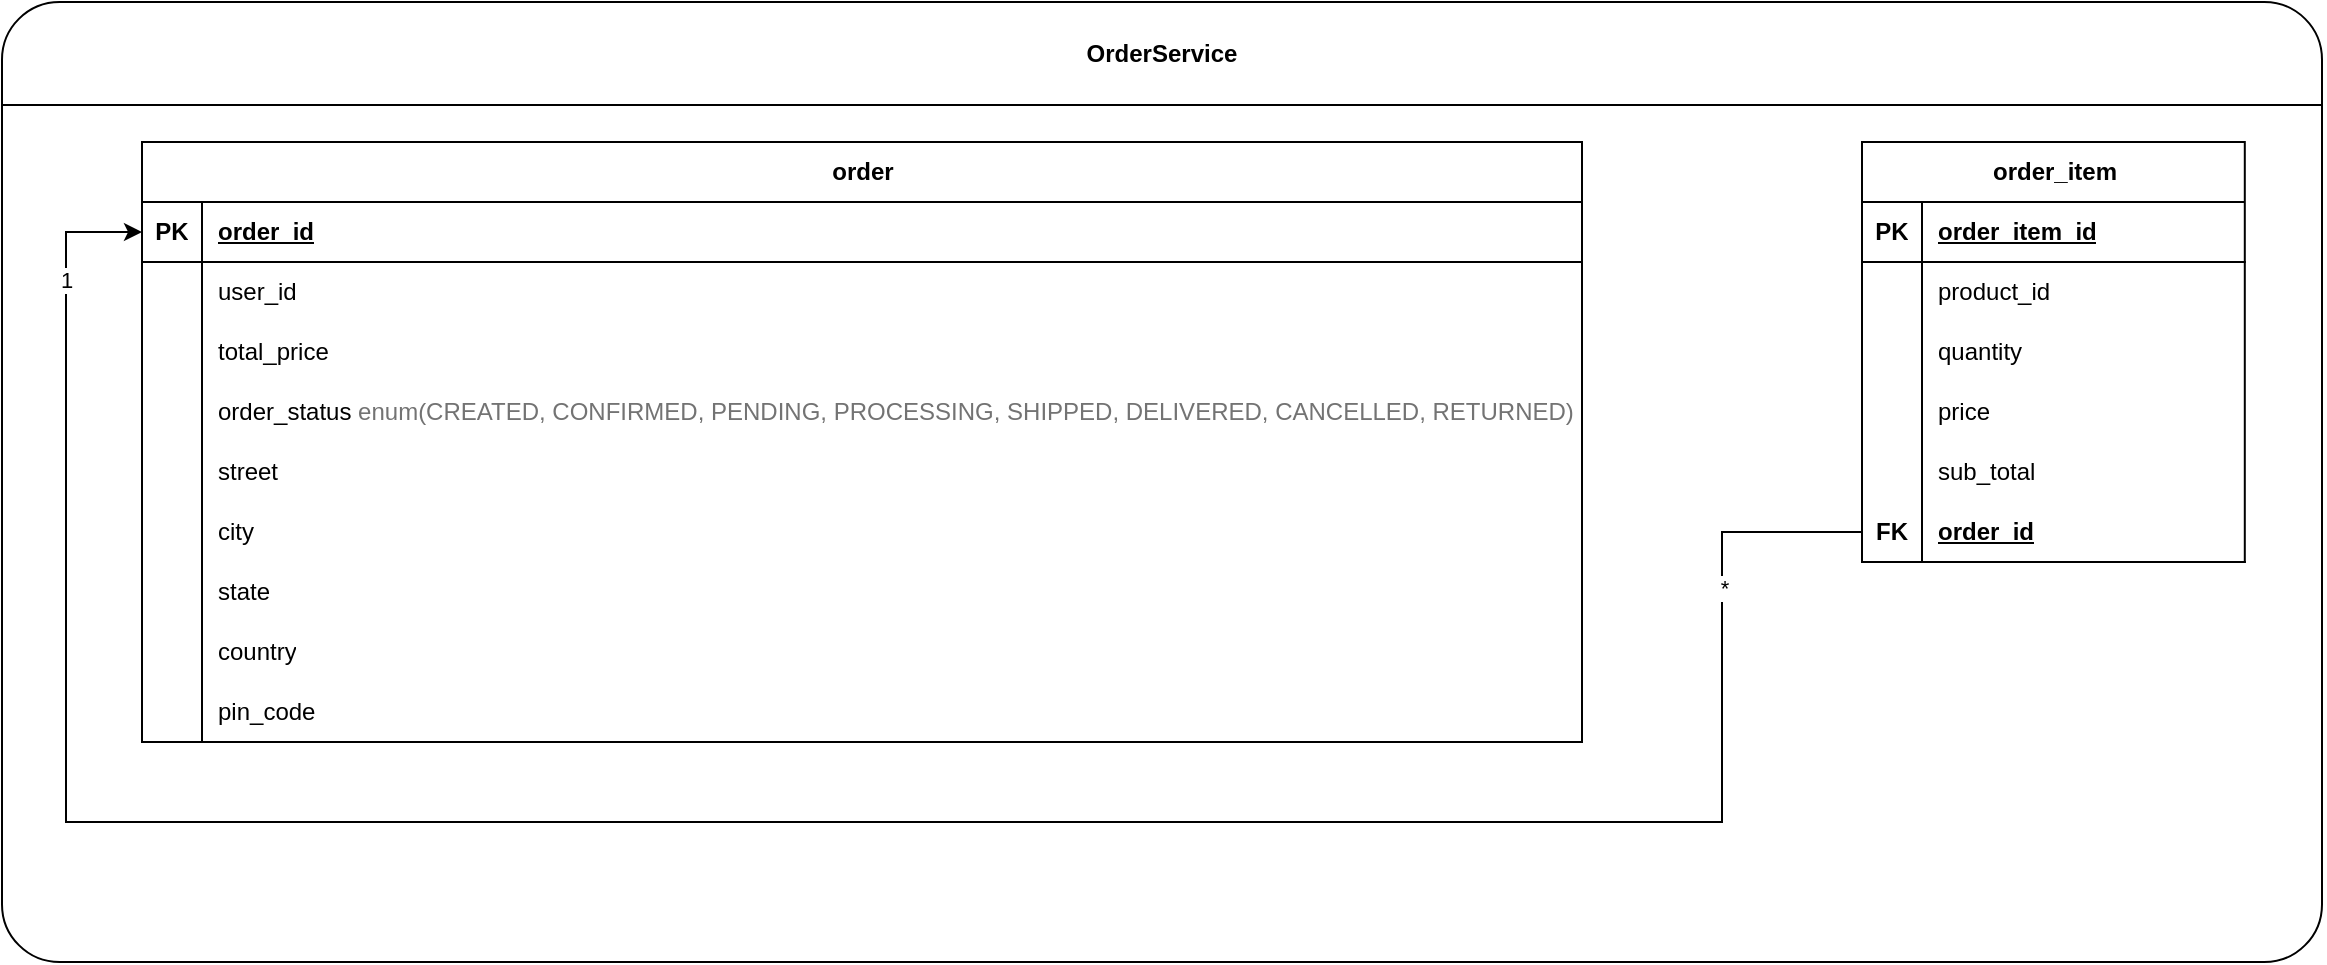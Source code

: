 <mxfile version="26.0.9">
  <diagram name="Page-1" id="Ye_pYLKxplsUS5p4pIof">
    <mxGraphModel dx="1434" dy="907" grid="1" gridSize="10" guides="1" tooltips="1" connect="1" arrows="1" fold="1" page="1" pageScale="1" pageWidth="1600" pageHeight="900" math="0" shadow="0" adaptiveColors="none">
      <root>
        <mxCell id="0" />
        <mxCell id="1" parent="0" />
        <mxCell id="tp5zUvMo0rK7sj7247qz-57" value="" style="group;movable=0;resizable=0;rotatable=0;deletable=0;editable=0;locked=1;connectable=0;" vertex="1" connectable="0" parent="1">
          <mxGeometry x="160" y="160" width="1160" height="480" as="geometry" />
        </mxCell>
        <mxCell id="tp5zUvMo0rK7sj7247qz-58" value="" style="rounded=1;whiteSpace=wrap;html=1;container=0;arcSize=6;movable=1;resizable=1;rotatable=1;deletable=1;editable=1;locked=0;connectable=1;" vertex="1" parent="tp5zUvMo0rK7sj7247qz-57">
          <mxGeometry width="1160" height="480" as="geometry" />
        </mxCell>
        <mxCell id="tp5zUvMo0rK7sj7247qz-59" value="" style="endArrow=none;html=1;rounded=0;exitX=0;exitY=0.25;exitDx=0;exitDy=0;entryX=1;entryY=0.25;entryDx=0;entryDy=0;movable=1;resizable=1;rotatable=1;deletable=1;editable=1;locked=0;connectable=1;" edge="1" parent="tp5zUvMo0rK7sj7247qz-57">
          <mxGeometry width="50" height="50" relative="1" as="geometry">
            <mxPoint y="51.463" as="sourcePoint" />
            <mxPoint x="1160.0" y="51.463" as="targetPoint" />
          </mxGeometry>
        </mxCell>
        <mxCell id="tp5zUvMo0rK7sj7247qz-60" value="&lt;b&gt;&lt;font style=&quot;font-size: 12px;&quot;&gt;OrderService&lt;/font&gt;&lt;/b&gt;" style="text;html=1;align=center;verticalAlign=middle;whiteSpace=wrap;rounded=0;fontSize=8;container=0;movable=1;resizable=1;rotatable=1;deletable=1;editable=1;locked=0;connectable=1;" vertex="1" parent="tp5zUvMo0rK7sj7247qz-57">
          <mxGeometry width="1160" height="51.429" as="geometry" />
        </mxCell>
        <mxCell id="tp5zUvMo0rK7sj7247qz-9" value="order" style="shape=table;startSize=30;container=1;collapsible=1;childLayout=tableLayout;fixedRows=1;rowLines=0;fontStyle=1;align=center;resizeLast=1;html=1;movable=1;resizable=1;rotatable=1;deletable=1;editable=1;locked=0;connectable=1;" vertex="1" parent="1">
          <mxGeometry x="230" y="230" width="720" height="300" as="geometry" />
        </mxCell>
        <mxCell id="tp5zUvMo0rK7sj7247qz-10" value="" style="shape=tableRow;horizontal=0;startSize=0;swimlaneHead=0;swimlaneBody=0;fillColor=none;collapsible=0;dropTarget=0;points=[[0,0.5],[1,0.5]];portConstraint=eastwest;top=0;left=0;right=0;bottom=1;movable=1;resizable=1;rotatable=1;deletable=1;editable=1;locked=0;connectable=1;" vertex="1" parent="tp5zUvMo0rK7sj7247qz-9">
          <mxGeometry y="30" width="720" height="30" as="geometry" />
        </mxCell>
        <mxCell id="tp5zUvMo0rK7sj7247qz-11" value="PK" style="shape=partialRectangle;connectable=1;fillColor=none;top=0;left=0;bottom=0;right=0;fontStyle=1;overflow=hidden;whiteSpace=wrap;html=1;movable=1;resizable=1;rotatable=1;deletable=1;editable=1;locked=0;" vertex="1" parent="tp5zUvMo0rK7sj7247qz-10">
          <mxGeometry width="30" height="30" as="geometry">
            <mxRectangle width="30" height="30" as="alternateBounds" />
          </mxGeometry>
        </mxCell>
        <mxCell id="tp5zUvMo0rK7sj7247qz-12" value="order_id" style="shape=partialRectangle;connectable=1;fillColor=none;top=0;left=0;bottom=0;right=0;align=left;spacingLeft=6;fontStyle=5;overflow=hidden;whiteSpace=wrap;html=1;movable=1;resizable=1;rotatable=1;deletable=1;editable=1;locked=0;" vertex="1" parent="tp5zUvMo0rK7sj7247qz-10">
          <mxGeometry x="30" width="690" height="30" as="geometry">
            <mxRectangle width="690" height="30" as="alternateBounds" />
          </mxGeometry>
        </mxCell>
        <mxCell id="tp5zUvMo0rK7sj7247qz-13" value="" style="shape=tableRow;horizontal=0;startSize=0;swimlaneHead=0;swimlaneBody=0;fillColor=none;collapsible=0;dropTarget=0;points=[[0,0.5],[1,0.5]];portConstraint=eastwest;top=0;left=0;right=0;bottom=0;movable=1;resizable=1;rotatable=1;deletable=1;editable=1;locked=0;connectable=1;" vertex="1" parent="tp5zUvMo0rK7sj7247qz-9">
          <mxGeometry y="60" width="720" height="30" as="geometry" />
        </mxCell>
        <mxCell id="tp5zUvMo0rK7sj7247qz-14" value="" style="shape=partialRectangle;connectable=1;fillColor=none;top=0;left=0;bottom=0;right=0;editable=1;overflow=hidden;whiteSpace=wrap;html=1;movable=1;resizable=1;rotatable=1;deletable=1;locked=0;" vertex="1" parent="tp5zUvMo0rK7sj7247qz-13">
          <mxGeometry width="30" height="30" as="geometry">
            <mxRectangle width="30" height="30" as="alternateBounds" />
          </mxGeometry>
        </mxCell>
        <mxCell id="tp5zUvMo0rK7sj7247qz-15" value="user_id" style="shape=partialRectangle;connectable=1;fillColor=none;top=0;left=0;bottom=0;right=0;align=left;spacingLeft=6;overflow=hidden;whiteSpace=wrap;html=1;movable=1;resizable=1;rotatable=1;deletable=1;editable=1;locked=0;" vertex="1" parent="tp5zUvMo0rK7sj7247qz-13">
          <mxGeometry x="30" width="690" height="30" as="geometry">
            <mxRectangle width="690" height="30" as="alternateBounds" />
          </mxGeometry>
        </mxCell>
        <mxCell id="tp5zUvMo0rK7sj7247qz-16" style="shape=tableRow;horizontal=0;startSize=0;swimlaneHead=0;swimlaneBody=0;fillColor=none;collapsible=0;dropTarget=0;points=[[0,0.5],[1,0.5]];portConstraint=eastwest;top=0;left=0;right=0;bottom=0;movable=1;resizable=1;rotatable=1;deletable=1;editable=1;locked=0;connectable=1;" vertex="1" parent="tp5zUvMo0rK7sj7247qz-9">
          <mxGeometry y="90" width="720" height="30" as="geometry" />
        </mxCell>
        <mxCell id="tp5zUvMo0rK7sj7247qz-17" style="shape=partialRectangle;connectable=1;fillColor=none;top=0;left=0;bottom=0;right=0;editable=1;overflow=hidden;whiteSpace=wrap;html=1;movable=1;resizable=1;rotatable=1;deletable=1;locked=0;" vertex="1" parent="tp5zUvMo0rK7sj7247qz-16">
          <mxGeometry width="30" height="30" as="geometry">
            <mxRectangle width="30" height="30" as="alternateBounds" />
          </mxGeometry>
        </mxCell>
        <mxCell id="tp5zUvMo0rK7sj7247qz-18" value="total_price" style="shape=partialRectangle;connectable=1;fillColor=none;top=0;left=0;bottom=0;right=0;align=left;spacingLeft=6;overflow=hidden;whiteSpace=wrap;html=1;movable=1;resizable=1;rotatable=1;deletable=1;editable=1;locked=0;" vertex="1" parent="tp5zUvMo0rK7sj7247qz-16">
          <mxGeometry x="30" width="690" height="30" as="geometry">
            <mxRectangle width="690" height="30" as="alternateBounds" />
          </mxGeometry>
        </mxCell>
        <mxCell id="tp5zUvMo0rK7sj7247qz-53" style="shape=tableRow;horizontal=0;startSize=0;swimlaneHead=0;swimlaneBody=0;fillColor=none;collapsible=0;dropTarget=0;points=[[0,0.5],[1,0.5]];portConstraint=eastwest;top=0;left=0;right=0;bottom=0;movable=1;resizable=1;rotatable=1;deletable=1;editable=1;locked=0;connectable=1;" vertex="1" parent="tp5zUvMo0rK7sj7247qz-9">
          <mxGeometry y="120" width="720" height="30" as="geometry" />
        </mxCell>
        <mxCell id="tp5zUvMo0rK7sj7247qz-54" style="shape=partialRectangle;connectable=1;fillColor=none;top=0;left=0;bottom=0;right=0;editable=1;overflow=hidden;whiteSpace=wrap;html=1;movable=1;resizable=1;rotatable=1;deletable=1;locked=0;" vertex="1" parent="tp5zUvMo0rK7sj7247qz-53">
          <mxGeometry width="30" height="30" as="geometry">
            <mxRectangle width="30" height="30" as="alternateBounds" />
          </mxGeometry>
        </mxCell>
        <mxCell id="tp5zUvMo0rK7sj7247qz-55" value="order_status &lt;font style=&quot;color: rgb(115, 115, 115);&quot;&gt;enum(CREATED, CONFIRMED, PENDING, PROCESSING, SHIPPED, DELIVERED, CANCELLED, RETURNED)&lt;/font&gt;" style="shape=partialRectangle;connectable=1;fillColor=none;top=0;left=0;bottom=0;right=0;align=left;spacingLeft=6;overflow=hidden;whiteSpace=wrap;html=1;movable=1;resizable=1;rotatable=1;deletable=1;editable=1;locked=0;" vertex="1" parent="tp5zUvMo0rK7sj7247qz-53">
          <mxGeometry x="30" width="690" height="30" as="geometry">
            <mxRectangle width="690" height="30" as="alternateBounds" />
          </mxGeometry>
        </mxCell>
        <mxCell id="tp5zUvMo0rK7sj7247qz-50" style="shape=tableRow;horizontal=0;startSize=0;swimlaneHead=0;swimlaneBody=0;fillColor=none;collapsible=0;dropTarget=0;points=[[0,0.5],[1,0.5]];portConstraint=eastwest;top=0;left=0;right=0;bottom=0;movable=1;resizable=1;rotatable=1;deletable=1;editable=1;locked=0;connectable=1;" vertex="1" parent="tp5zUvMo0rK7sj7247qz-9">
          <mxGeometry y="150" width="720" height="30" as="geometry" />
        </mxCell>
        <mxCell id="tp5zUvMo0rK7sj7247qz-51" style="shape=partialRectangle;connectable=1;fillColor=none;top=0;left=0;bottom=0;right=0;editable=1;overflow=hidden;whiteSpace=wrap;html=1;movable=1;resizable=1;rotatable=1;deletable=1;locked=0;" vertex="1" parent="tp5zUvMo0rK7sj7247qz-50">
          <mxGeometry width="30" height="30" as="geometry">
            <mxRectangle width="30" height="30" as="alternateBounds" />
          </mxGeometry>
        </mxCell>
        <mxCell id="tp5zUvMo0rK7sj7247qz-52" value="street" style="shape=partialRectangle;connectable=1;fillColor=none;top=0;left=0;bottom=0;right=0;align=left;spacingLeft=6;overflow=hidden;whiteSpace=wrap;html=1;movable=1;resizable=1;rotatable=1;deletable=1;editable=1;locked=0;" vertex="1" parent="tp5zUvMo0rK7sj7247qz-50">
          <mxGeometry x="30" width="690" height="30" as="geometry">
            <mxRectangle width="690" height="30" as="alternateBounds" />
          </mxGeometry>
        </mxCell>
        <mxCell id="tp5zUvMo0rK7sj7247qz-47" style="shape=tableRow;horizontal=0;startSize=0;swimlaneHead=0;swimlaneBody=0;fillColor=none;collapsible=0;dropTarget=0;points=[[0,0.5],[1,0.5]];portConstraint=eastwest;top=0;left=0;right=0;bottom=0;movable=1;resizable=1;rotatable=1;deletable=1;editable=1;locked=0;connectable=1;" vertex="1" parent="tp5zUvMo0rK7sj7247qz-9">
          <mxGeometry y="180" width="720" height="30" as="geometry" />
        </mxCell>
        <mxCell id="tp5zUvMo0rK7sj7247qz-48" style="shape=partialRectangle;connectable=1;fillColor=none;top=0;left=0;bottom=0;right=0;editable=1;overflow=hidden;whiteSpace=wrap;html=1;movable=1;resizable=1;rotatable=1;deletable=1;locked=0;" vertex="1" parent="tp5zUvMo0rK7sj7247qz-47">
          <mxGeometry width="30" height="30" as="geometry">
            <mxRectangle width="30" height="30" as="alternateBounds" />
          </mxGeometry>
        </mxCell>
        <mxCell id="tp5zUvMo0rK7sj7247qz-49" value="city" style="shape=partialRectangle;connectable=1;fillColor=none;top=0;left=0;bottom=0;right=0;align=left;spacingLeft=6;overflow=hidden;whiteSpace=wrap;html=1;movable=1;resizable=1;rotatable=1;deletable=1;editable=1;locked=0;" vertex="1" parent="tp5zUvMo0rK7sj7247qz-47">
          <mxGeometry x="30" width="690" height="30" as="geometry">
            <mxRectangle width="690" height="30" as="alternateBounds" />
          </mxGeometry>
        </mxCell>
        <mxCell id="tp5zUvMo0rK7sj7247qz-44" style="shape=tableRow;horizontal=0;startSize=0;swimlaneHead=0;swimlaneBody=0;fillColor=none;collapsible=0;dropTarget=0;points=[[0,0.5],[1,0.5]];portConstraint=eastwest;top=0;left=0;right=0;bottom=0;movable=1;resizable=1;rotatable=1;deletable=1;editable=1;locked=0;connectable=1;" vertex="1" parent="tp5zUvMo0rK7sj7247qz-9">
          <mxGeometry y="210" width="720" height="30" as="geometry" />
        </mxCell>
        <mxCell id="tp5zUvMo0rK7sj7247qz-45" style="shape=partialRectangle;connectable=1;fillColor=none;top=0;left=0;bottom=0;right=0;editable=1;overflow=hidden;whiteSpace=wrap;html=1;movable=1;resizable=1;rotatable=1;deletable=1;locked=0;" vertex="1" parent="tp5zUvMo0rK7sj7247qz-44">
          <mxGeometry width="30" height="30" as="geometry">
            <mxRectangle width="30" height="30" as="alternateBounds" />
          </mxGeometry>
        </mxCell>
        <mxCell id="tp5zUvMo0rK7sj7247qz-46" value="state" style="shape=partialRectangle;connectable=1;fillColor=none;top=0;left=0;bottom=0;right=0;align=left;spacingLeft=6;overflow=hidden;whiteSpace=wrap;html=1;movable=1;resizable=1;rotatable=1;deletable=1;editable=1;locked=0;" vertex="1" parent="tp5zUvMo0rK7sj7247qz-44">
          <mxGeometry x="30" width="690" height="30" as="geometry">
            <mxRectangle width="690" height="30" as="alternateBounds" />
          </mxGeometry>
        </mxCell>
        <mxCell id="tp5zUvMo0rK7sj7247qz-41" style="shape=tableRow;horizontal=0;startSize=0;swimlaneHead=0;swimlaneBody=0;fillColor=none;collapsible=0;dropTarget=0;points=[[0,0.5],[1,0.5]];portConstraint=eastwest;top=0;left=0;right=0;bottom=0;movable=1;resizable=1;rotatable=1;deletable=1;editable=1;locked=0;connectable=1;" vertex="1" parent="tp5zUvMo0rK7sj7247qz-9">
          <mxGeometry y="240" width="720" height="30" as="geometry" />
        </mxCell>
        <mxCell id="tp5zUvMo0rK7sj7247qz-42" style="shape=partialRectangle;connectable=1;fillColor=none;top=0;left=0;bottom=0;right=0;editable=1;overflow=hidden;whiteSpace=wrap;html=1;movable=1;resizable=1;rotatable=1;deletable=1;locked=0;" vertex="1" parent="tp5zUvMo0rK7sj7247qz-41">
          <mxGeometry width="30" height="30" as="geometry">
            <mxRectangle width="30" height="30" as="alternateBounds" />
          </mxGeometry>
        </mxCell>
        <mxCell id="tp5zUvMo0rK7sj7247qz-43" value="country" style="shape=partialRectangle;connectable=1;fillColor=none;top=0;left=0;bottom=0;right=0;align=left;spacingLeft=6;overflow=hidden;whiteSpace=wrap;html=1;movable=1;resizable=1;rotatable=1;deletable=1;editable=1;locked=0;" vertex="1" parent="tp5zUvMo0rK7sj7247qz-41">
          <mxGeometry x="30" width="690" height="30" as="geometry">
            <mxRectangle width="690" height="30" as="alternateBounds" />
          </mxGeometry>
        </mxCell>
        <mxCell id="tp5zUvMo0rK7sj7247qz-38" style="shape=tableRow;horizontal=0;startSize=0;swimlaneHead=0;swimlaneBody=0;fillColor=none;collapsible=0;dropTarget=0;points=[[0,0.5],[1,0.5]];portConstraint=eastwest;top=0;left=0;right=0;bottom=0;movable=1;resizable=1;rotatable=1;deletable=1;editable=1;locked=0;connectable=1;" vertex="1" parent="tp5zUvMo0rK7sj7247qz-9">
          <mxGeometry y="270" width="720" height="30" as="geometry" />
        </mxCell>
        <mxCell id="tp5zUvMo0rK7sj7247qz-39" style="shape=partialRectangle;connectable=1;fillColor=none;top=0;left=0;bottom=0;right=0;editable=1;overflow=hidden;whiteSpace=wrap;html=1;movable=1;resizable=1;rotatable=1;deletable=1;locked=0;" vertex="1" parent="tp5zUvMo0rK7sj7247qz-38">
          <mxGeometry width="30" height="30" as="geometry">
            <mxRectangle width="30" height="30" as="alternateBounds" />
          </mxGeometry>
        </mxCell>
        <mxCell id="tp5zUvMo0rK7sj7247qz-40" value="pin_code" style="shape=partialRectangle;connectable=1;fillColor=none;top=0;left=0;bottom=0;right=0;align=left;spacingLeft=6;overflow=hidden;whiteSpace=wrap;html=1;movable=1;resizable=1;rotatable=1;deletable=1;editable=1;locked=0;" vertex="1" parent="tp5zUvMo0rK7sj7247qz-38">
          <mxGeometry x="30" width="690" height="30" as="geometry">
            <mxRectangle width="690" height="30" as="alternateBounds" />
          </mxGeometry>
        </mxCell>
        <mxCell id="tp5zUvMo0rK7sj7247qz-19" value="order_item" style="shape=table;startSize=30;container=1;collapsible=1;childLayout=tableLayout;fixedRows=1;rowLines=0;fontStyle=1;align=center;resizeLast=1;html=1;movable=1;resizable=1;rotatable=1;deletable=1;editable=1;locked=0;connectable=1;" vertex="1" parent="1">
          <mxGeometry x="1090" y="230" width="191.4" height="210" as="geometry" />
        </mxCell>
        <mxCell id="tp5zUvMo0rK7sj7247qz-20" value="" style="shape=tableRow;horizontal=0;startSize=0;swimlaneHead=0;swimlaneBody=0;fillColor=none;collapsible=0;dropTarget=0;points=[[0,0.5],[1,0.5]];portConstraint=eastwest;top=0;left=0;right=0;bottom=1;movable=1;resizable=1;rotatable=1;deletable=1;editable=1;locked=0;connectable=1;" vertex="1" parent="tp5zUvMo0rK7sj7247qz-19">
          <mxGeometry y="30" width="191.4" height="30" as="geometry" />
        </mxCell>
        <mxCell id="tp5zUvMo0rK7sj7247qz-21" value="PK" style="shape=partialRectangle;connectable=1;fillColor=none;top=0;left=0;bottom=0;right=0;fontStyle=1;overflow=hidden;whiteSpace=wrap;html=1;movable=1;resizable=1;rotatable=1;deletable=1;editable=1;locked=0;" vertex="1" parent="tp5zUvMo0rK7sj7247qz-20">
          <mxGeometry width="30" height="30" as="geometry">
            <mxRectangle width="30" height="30" as="alternateBounds" />
          </mxGeometry>
        </mxCell>
        <mxCell id="tp5zUvMo0rK7sj7247qz-22" value="order_item_id" style="shape=partialRectangle;connectable=1;fillColor=none;top=0;left=0;bottom=0;right=0;align=left;spacingLeft=6;fontStyle=5;overflow=hidden;whiteSpace=wrap;html=1;movable=1;resizable=1;rotatable=1;deletable=1;editable=1;locked=0;" vertex="1" parent="tp5zUvMo0rK7sj7247qz-20">
          <mxGeometry x="30" width="161.4" height="30" as="geometry">
            <mxRectangle width="161.4" height="30" as="alternateBounds" />
          </mxGeometry>
        </mxCell>
        <mxCell id="tp5zUvMo0rK7sj7247qz-23" value="" style="shape=tableRow;horizontal=0;startSize=0;swimlaneHead=0;swimlaneBody=0;fillColor=none;collapsible=0;dropTarget=0;points=[[0,0.5],[1,0.5]];portConstraint=eastwest;top=0;left=0;right=0;bottom=0;movable=1;resizable=1;rotatable=1;deletable=1;editable=1;locked=0;connectable=1;" vertex="1" parent="tp5zUvMo0rK7sj7247qz-19">
          <mxGeometry y="60" width="191.4" height="30" as="geometry" />
        </mxCell>
        <mxCell id="tp5zUvMo0rK7sj7247qz-24" value="" style="shape=partialRectangle;connectable=1;fillColor=none;top=0;left=0;bottom=0;right=0;editable=1;overflow=hidden;whiteSpace=wrap;html=1;movable=1;resizable=1;rotatable=1;deletable=1;locked=0;" vertex="1" parent="tp5zUvMo0rK7sj7247qz-23">
          <mxGeometry width="30" height="30" as="geometry">
            <mxRectangle width="30" height="30" as="alternateBounds" />
          </mxGeometry>
        </mxCell>
        <mxCell id="tp5zUvMo0rK7sj7247qz-25" value="product_id" style="shape=partialRectangle;connectable=1;fillColor=none;top=0;left=0;bottom=0;right=0;align=left;spacingLeft=6;overflow=hidden;whiteSpace=wrap;html=1;movable=1;resizable=1;rotatable=1;deletable=1;editable=1;locked=0;" vertex="1" parent="tp5zUvMo0rK7sj7247qz-23">
          <mxGeometry x="30" width="161.4" height="30" as="geometry">
            <mxRectangle width="161.4" height="30" as="alternateBounds" />
          </mxGeometry>
        </mxCell>
        <mxCell id="tp5zUvMo0rK7sj7247qz-26" value="" style="shape=tableRow;horizontal=0;startSize=0;swimlaneHead=0;swimlaneBody=0;fillColor=none;collapsible=0;dropTarget=0;points=[[0,0.5],[1,0.5]];portConstraint=eastwest;top=0;left=0;right=0;bottom=0;movable=1;resizable=1;rotatable=1;deletable=1;editable=1;locked=0;connectable=1;" vertex="1" parent="tp5zUvMo0rK7sj7247qz-19">
          <mxGeometry y="90" width="191.4" height="30" as="geometry" />
        </mxCell>
        <mxCell id="tp5zUvMo0rK7sj7247qz-27" value="" style="shape=partialRectangle;connectable=1;fillColor=none;top=0;left=0;bottom=0;right=0;editable=1;overflow=hidden;whiteSpace=wrap;html=1;movable=1;resizable=1;rotatable=1;deletable=1;locked=0;" vertex="1" parent="tp5zUvMo0rK7sj7247qz-26">
          <mxGeometry width="30" height="30" as="geometry">
            <mxRectangle width="30" height="30" as="alternateBounds" />
          </mxGeometry>
        </mxCell>
        <mxCell id="tp5zUvMo0rK7sj7247qz-28" value="quantity" style="shape=partialRectangle;connectable=1;fillColor=none;top=0;left=0;bottom=0;right=0;align=left;spacingLeft=6;overflow=hidden;whiteSpace=wrap;html=1;movable=1;resizable=1;rotatable=1;deletable=1;editable=1;locked=0;" vertex="1" parent="tp5zUvMo0rK7sj7247qz-26">
          <mxGeometry x="30" width="161.4" height="30" as="geometry">
            <mxRectangle width="161.4" height="30" as="alternateBounds" />
          </mxGeometry>
        </mxCell>
        <mxCell id="tp5zUvMo0rK7sj7247qz-29" value="" style="shape=tableRow;horizontal=0;startSize=0;swimlaneHead=0;swimlaneBody=0;fillColor=none;collapsible=0;dropTarget=0;points=[[0,0.5],[1,0.5]];portConstraint=eastwest;top=0;left=0;right=0;bottom=0;movable=1;resizable=1;rotatable=1;deletable=1;editable=1;locked=0;connectable=1;" vertex="1" parent="tp5zUvMo0rK7sj7247qz-19">
          <mxGeometry y="120" width="191.4" height="30" as="geometry" />
        </mxCell>
        <mxCell id="tp5zUvMo0rK7sj7247qz-30" value="" style="shape=partialRectangle;connectable=1;fillColor=none;top=0;left=0;bottom=0;right=0;editable=1;overflow=hidden;whiteSpace=wrap;html=1;movable=1;resizable=1;rotatable=1;deletable=1;locked=0;" vertex="1" parent="tp5zUvMo0rK7sj7247qz-29">
          <mxGeometry width="30" height="30" as="geometry">
            <mxRectangle width="30" height="30" as="alternateBounds" />
          </mxGeometry>
        </mxCell>
        <mxCell id="tp5zUvMo0rK7sj7247qz-31" value="price" style="shape=partialRectangle;connectable=1;fillColor=none;top=0;left=0;bottom=0;right=0;align=left;spacingLeft=6;overflow=hidden;whiteSpace=wrap;html=1;movable=1;resizable=1;rotatable=1;deletable=1;editable=1;locked=0;" vertex="1" parent="tp5zUvMo0rK7sj7247qz-29">
          <mxGeometry x="30" width="161.4" height="30" as="geometry">
            <mxRectangle width="161.4" height="30" as="alternateBounds" />
          </mxGeometry>
        </mxCell>
        <mxCell id="tp5zUvMo0rK7sj7247qz-32" style="shape=tableRow;horizontal=0;startSize=0;swimlaneHead=0;swimlaneBody=0;fillColor=none;collapsible=0;dropTarget=0;points=[[0,0.5],[1,0.5]];portConstraint=eastwest;top=0;left=0;right=0;bottom=0;movable=1;resizable=1;rotatable=1;deletable=1;editable=1;locked=0;connectable=1;" vertex="1" parent="tp5zUvMo0rK7sj7247qz-19">
          <mxGeometry y="150" width="191.4" height="30" as="geometry" />
        </mxCell>
        <mxCell id="tp5zUvMo0rK7sj7247qz-33" style="shape=partialRectangle;connectable=1;fillColor=none;top=0;left=0;bottom=0;right=0;editable=1;overflow=hidden;whiteSpace=wrap;html=1;movable=1;resizable=1;rotatable=1;deletable=1;locked=0;" vertex="1" parent="tp5zUvMo0rK7sj7247qz-32">
          <mxGeometry width="30" height="30" as="geometry">
            <mxRectangle width="30" height="30" as="alternateBounds" />
          </mxGeometry>
        </mxCell>
        <mxCell id="tp5zUvMo0rK7sj7247qz-34" value="sub_total" style="shape=partialRectangle;connectable=1;fillColor=none;top=0;left=0;bottom=0;right=0;align=left;spacingLeft=6;overflow=hidden;whiteSpace=wrap;html=1;movable=1;resizable=1;rotatable=1;deletable=1;editable=1;locked=0;" vertex="1" parent="tp5zUvMo0rK7sj7247qz-32">
          <mxGeometry x="30" width="161.4" height="30" as="geometry">
            <mxRectangle width="161.4" height="30" as="alternateBounds" />
          </mxGeometry>
        </mxCell>
        <mxCell id="tp5zUvMo0rK7sj7247qz-35" value="" style="shape=tableRow;horizontal=0;startSize=0;swimlaneHead=0;swimlaneBody=0;fillColor=none;collapsible=0;dropTarget=0;points=[[0,0.5],[1,0.5]];portConstraint=eastwest;top=0;left=0;right=0;bottom=1;movable=1;resizable=1;rotatable=1;deletable=1;editable=1;locked=0;connectable=1;" vertex="1" parent="tp5zUvMo0rK7sj7247qz-19">
          <mxGeometry y="180" width="191.4" height="30" as="geometry" />
        </mxCell>
        <mxCell id="tp5zUvMo0rK7sj7247qz-36" value="FK" style="shape=partialRectangle;connectable=1;fillColor=none;top=0;left=0;bottom=0;right=0;fontStyle=1;overflow=hidden;whiteSpace=wrap;html=1;movable=1;resizable=1;rotatable=1;deletable=1;editable=1;locked=0;" vertex="1" parent="tp5zUvMo0rK7sj7247qz-35">
          <mxGeometry width="30" height="30" as="geometry">
            <mxRectangle width="30" height="30" as="alternateBounds" />
          </mxGeometry>
        </mxCell>
        <mxCell id="tp5zUvMo0rK7sj7247qz-37" value="order_id" style="shape=partialRectangle;connectable=1;fillColor=none;top=0;left=0;bottom=0;right=0;align=left;spacingLeft=6;fontStyle=5;overflow=hidden;whiteSpace=wrap;html=1;movable=1;resizable=1;rotatable=1;deletable=1;editable=1;locked=0;" vertex="1" parent="tp5zUvMo0rK7sj7247qz-35">
          <mxGeometry x="30" width="161.4" height="30" as="geometry">
            <mxRectangle width="161.4" height="30" as="alternateBounds" />
          </mxGeometry>
        </mxCell>
        <mxCell id="tp5zUvMo0rK7sj7247qz-6" style="edgeStyle=orthogonalEdgeStyle;rounded=0;orthogonalLoop=1;jettySize=auto;html=1;entryX=0;entryY=0.5;entryDx=0;entryDy=0;flowAnimation=0;endArrow=none;startFill=1;endFill=1;startArrow=classic;exitX=0;exitY=0.5;exitDx=0;exitDy=0;movable=1;resizable=1;rotatable=1;deletable=1;editable=1;locked=0;connectable=1;" edge="1" source="tp5zUvMo0rK7sj7247qz-10" target="tp5zUvMo0rK7sj7247qz-35" parent="1">
          <mxGeometry relative="1" as="geometry">
            <Array as="points">
              <mxPoint x="192" y="275" />
              <mxPoint x="192" y="570" />
              <mxPoint x="1020" y="570" />
              <mxPoint x="1020" y="425" />
            </Array>
          </mxGeometry>
        </mxCell>
        <mxCell id="tp5zUvMo0rK7sj7247qz-7" value="1" style="edgeLabel;html=1;align=center;verticalAlign=middle;resizable=1;points=[];movable=1;rotatable=1;deletable=1;editable=1;locked=0;connectable=1;" vertex="1" connectable="0" parent="tp5zUvMo0rK7sj7247qz-6">
          <mxGeometry x="-0.91" relative="1" as="geometry">
            <mxPoint as="offset" />
          </mxGeometry>
        </mxCell>
        <mxCell id="tp5zUvMo0rK7sj7247qz-8" value="*" style="edgeLabel;html=1;align=center;verticalAlign=middle;resizable=1;points=[];movable=1;rotatable=1;deletable=1;editable=1;locked=0;connectable=1;" vertex="1" connectable="0" parent="tp5zUvMo0rK7sj7247qz-6">
          <mxGeometry x="0.858" y="-1" relative="1" as="geometry">
            <mxPoint as="offset" />
          </mxGeometry>
        </mxCell>
      </root>
    </mxGraphModel>
  </diagram>
</mxfile>
